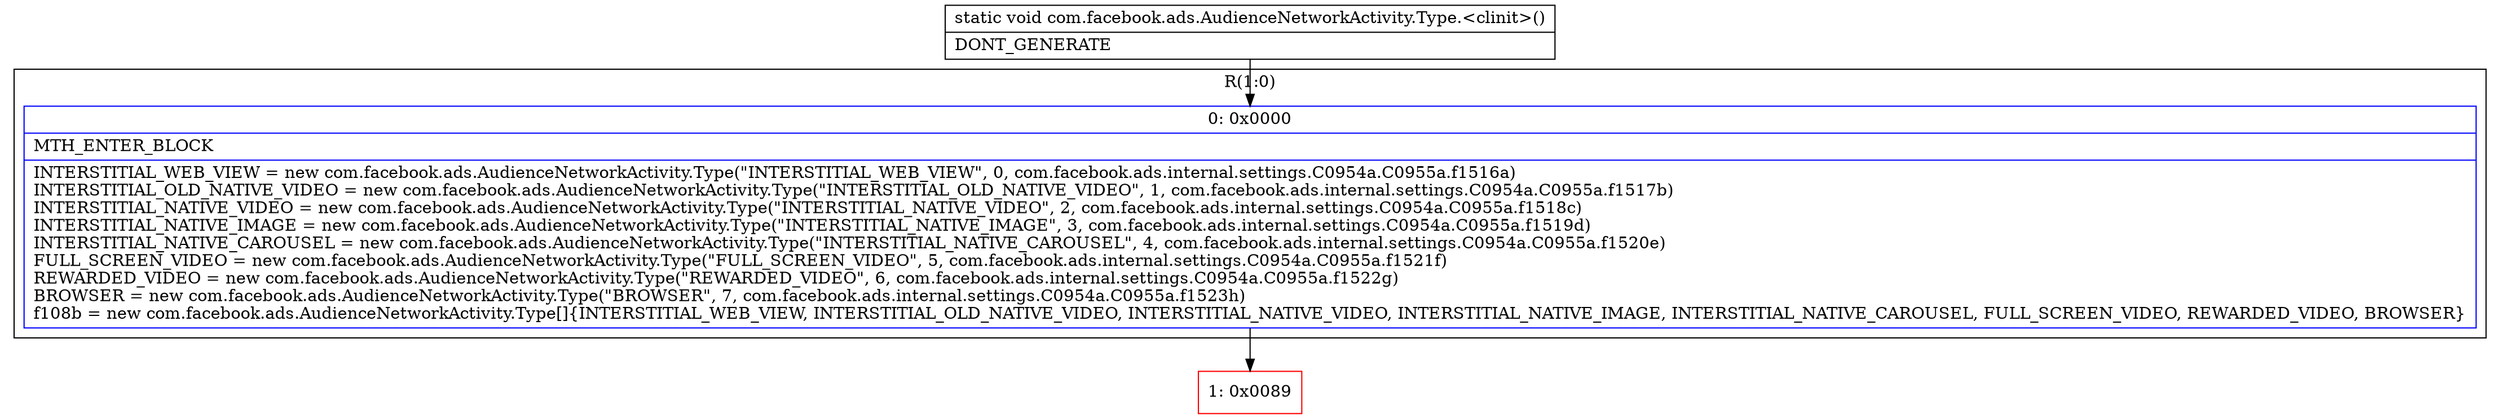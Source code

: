 digraph "CFG forcom.facebook.ads.AudienceNetworkActivity.Type.\<clinit\>()V" {
subgraph cluster_Region_1043858155 {
label = "R(1:0)";
node [shape=record,color=blue];
Node_0 [shape=record,label="{0\:\ 0x0000|MTH_ENTER_BLOCK\l|INTERSTITIAL_WEB_VIEW = new com.facebook.ads.AudienceNetworkActivity.Type(\"INTERSTITIAL_WEB_VIEW\", 0, com.facebook.ads.internal.settings.C0954a.C0955a.f1516a)\lINTERSTITIAL_OLD_NATIVE_VIDEO = new com.facebook.ads.AudienceNetworkActivity.Type(\"INTERSTITIAL_OLD_NATIVE_VIDEO\", 1, com.facebook.ads.internal.settings.C0954a.C0955a.f1517b)\lINTERSTITIAL_NATIVE_VIDEO = new com.facebook.ads.AudienceNetworkActivity.Type(\"INTERSTITIAL_NATIVE_VIDEO\", 2, com.facebook.ads.internal.settings.C0954a.C0955a.f1518c)\lINTERSTITIAL_NATIVE_IMAGE = new com.facebook.ads.AudienceNetworkActivity.Type(\"INTERSTITIAL_NATIVE_IMAGE\", 3, com.facebook.ads.internal.settings.C0954a.C0955a.f1519d)\lINTERSTITIAL_NATIVE_CAROUSEL = new com.facebook.ads.AudienceNetworkActivity.Type(\"INTERSTITIAL_NATIVE_CAROUSEL\", 4, com.facebook.ads.internal.settings.C0954a.C0955a.f1520e)\lFULL_SCREEN_VIDEO = new com.facebook.ads.AudienceNetworkActivity.Type(\"FULL_SCREEN_VIDEO\", 5, com.facebook.ads.internal.settings.C0954a.C0955a.f1521f)\lREWARDED_VIDEO = new com.facebook.ads.AudienceNetworkActivity.Type(\"REWARDED_VIDEO\", 6, com.facebook.ads.internal.settings.C0954a.C0955a.f1522g)\lBROWSER = new com.facebook.ads.AudienceNetworkActivity.Type(\"BROWSER\", 7, com.facebook.ads.internal.settings.C0954a.C0955a.f1523h)\lf108b = new com.facebook.ads.AudienceNetworkActivity.Type[]\{INTERSTITIAL_WEB_VIEW, INTERSTITIAL_OLD_NATIVE_VIDEO, INTERSTITIAL_NATIVE_VIDEO, INTERSTITIAL_NATIVE_IMAGE, INTERSTITIAL_NATIVE_CAROUSEL, FULL_SCREEN_VIDEO, REWARDED_VIDEO, BROWSER\}\l}"];
}
Node_1 [shape=record,color=red,label="{1\:\ 0x0089}"];
MethodNode[shape=record,label="{static void com.facebook.ads.AudienceNetworkActivity.Type.\<clinit\>()  | DONT_GENERATE\l}"];
MethodNode -> Node_0;
Node_0 -> Node_1;
}

